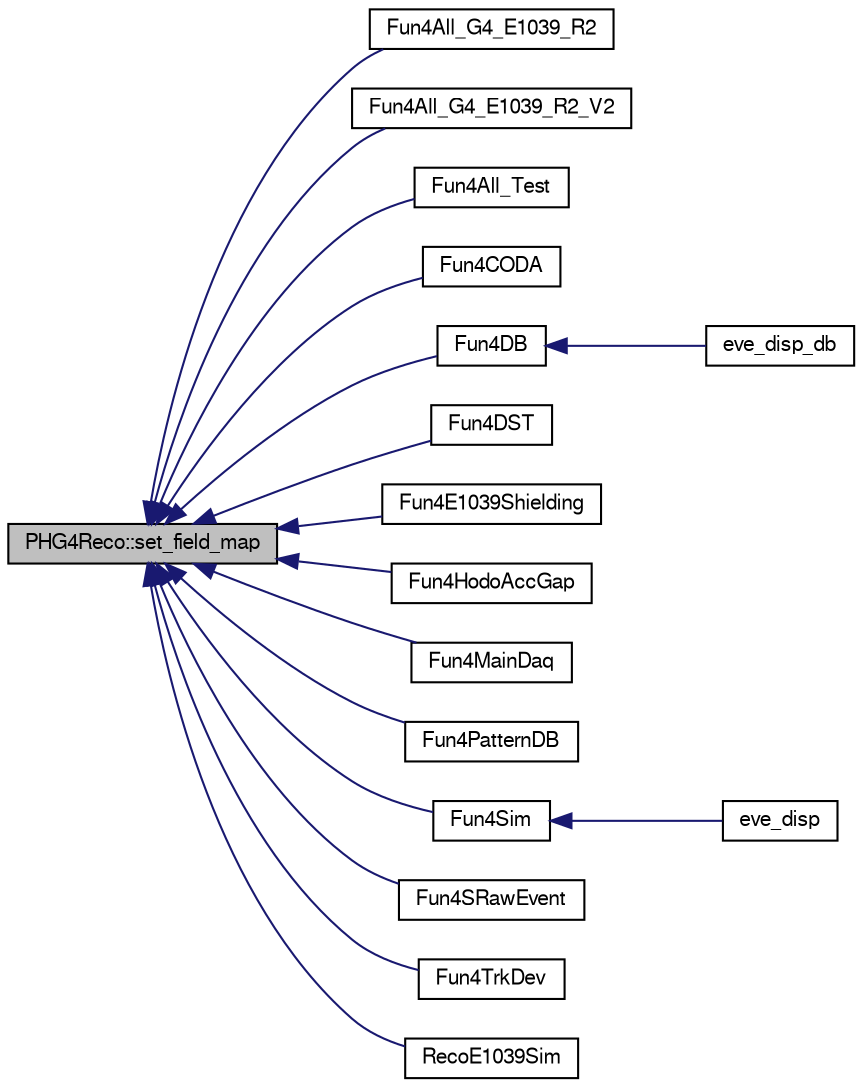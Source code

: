 digraph "PHG4Reco::set_field_map"
{
  bgcolor="transparent";
  edge [fontname="FreeSans",fontsize="10",labelfontname="FreeSans",labelfontsize="10"];
  node [fontname="FreeSans",fontsize="10",shape=record];
  rankdir="LR";
  Node1 [label="PHG4Reco::set_field_map",height=0.2,width=0.4,color="black", fillcolor="grey75", style="filled" fontcolor="black"];
  Node1 -> Node2 [dir="back",color="midnightblue",fontsize="10",style="solid",fontname="FreeSans"];
  Node2 [label="Fun4All_G4_E1039_R2",height=0.2,width=0.4,color="black",URL="$df/d98/Fun4All__G4__E1039__R2_8C.html#a0cc5938b98723b2d5216049aad7edb01"];
  Node1 -> Node3 [dir="back",color="midnightblue",fontsize="10",style="solid",fontname="FreeSans"];
  Node3 [label="Fun4All_G4_E1039_R2_V2",height=0.2,width=0.4,color="black",URL="$d1/d91/Fun4All__G4__E1039__R2__V2_8C.html#a89f8b08cddafb17f4ba14e509a0ca1db"];
  Node1 -> Node4 [dir="back",color="midnightblue",fontsize="10",style="solid",fontname="FreeSans"];
  Node4 [label="Fun4All_Test",height=0.2,width=0.4,color="black",URL="$d5/db4/Fun4All__Test_8C.html#ae69a57ea66fbed58544200f95796a66f"];
  Node1 -> Node5 [dir="back",color="midnightblue",fontsize="10",style="solid",fontname="FreeSans"];
  Node5 [label="Fun4CODA",height=0.2,width=0.4,color="black",URL="$db/dbe/Fun4CODA_8C.html#a1bbee777074605aa2a59ddf9b2b52742"];
  Node1 -> Node6 [dir="back",color="midnightblue",fontsize="10",style="solid",fontname="FreeSans"];
  Node6 [label="Fun4DB",height=0.2,width=0.4,color="black",URL="$df/dc0/Fun4DB_8C.html#a156048b96f7485e3cc410afbc05fc286"];
  Node6 -> Node7 [dir="back",color="midnightblue",fontsize="10",style="solid",fontname="FreeSans"];
  Node7 [label="eve_disp_db",height=0.2,width=0.4,color="black",URL="$de/d2a/eve__disp__db_8C.html#aa8b45dd9cf940c8aff427aed5d9db19f"];
  Node1 -> Node8 [dir="back",color="midnightblue",fontsize="10",style="solid",fontname="FreeSans"];
  Node8 [label="Fun4DST",height=0.2,width=0.4,color="black",URL="$de/daf/Fun4DST_8C.html#a6a43c5ad028285b022976fa872e60cbc"];
  Node1 -> Node9 [dir="back",color="midnightblue",fontsize="10",style="solid",fontname="FreeSans"];
  Node9 [label="Fun4E1039Shielding",height=0.2,width=0.4,color="black",URL="$d2/d24/Fun4E1039Shielding_8C.html#a42592782dd55d6e219305ff678a00dc2"];
  Node1 -> Node10 [dir="back",color="midnightblue",fontsize="10",style="solid",fontname="FreeSans"];
  Node10 [label="Fun4HodoAccGap",height=0.2,width=0.4,color="black",URL="$d6/d6a/Fun4HodoAccGap_8C.html#a7aaa0687f144d5e7b417d7e9ac5f36da"];
  Node1 -> Node11 [dir="back",color="midnightblue",fontsize="10",style="solid",fontname="FreeSans"];
  Node11 [label="Fun4MainDaq",height=0.2,width=0.4,color="black",URL="$de/d00/e1039-analysis_2OnlMonDev_2Fun4MainDaq_8C.html#ac28bfcc626ab9a3b0aea03bad954a5e5"];
  Node1 -> Node12 [dir="back",color="midnightblue",fontsize="10",style="solid",fontname="FreeSans"];
  Node12 [label="Fun4PatternDB",height=0.2,width=0.4,color="black",URL="$d7/d66/Fun4PatternDB_8C.html#a9e68afec0dfdd12961d550386529d5eb"];
  Node1 -> Node13 [dir="back",color="midnightblue",fontsize="10",style="solid",fontname="FreeSans"];
  Node13 [label="Fun4Sim",height=0.2,width=0.4,color="black",URL="$d7/d65/e1039-core_2macros_2Fun4Sim_8C.html#a5e9276116ae0064f58b288a1e0e4e3db"];
  Node13 -> Node14 [dir="back",color="midnightblue",fontsize="10",style="solid",fontname="FreeSans"];
  Node14 [label="eve_disp",height=0.2,width=0.4,color="black",URL="$d2/d96/eve__disp_8C.html#abeb034dea489ef1866373d2464ec5721"];
  Node1 -> Node15 [dir="back",color="midnightblue",fontsize="10",style="solid",fontname="FreeSans"];
  Node15 [label="Fun4SRawEvent",height=0.2,width=0.4,color="black",URL="$d8/de7/Fun4SRawEvent_8C.html#aaa9bb2e956ce860a8cb6e7845bcc4ed5"];
  Node1 -> Node16 [dir="back",color="midnightblue",fontsize="10",style="solid",fontname="FreeSans"];
  Node16 [label="Fun4TrkDev",height=0.2,width=0.4,color="black",URL="$d2/d3a/Fun4TrkDev_8C.html#abd98cf50196a6ad7cb2289d1f0442b73"];
  Node1 -> Node17 [dir="back",color="midnightblue",fontsize="10",style="solid",fontname="FreeSans"];
  Node17 [label="RecoE1039Sim",height=0.2,width=0.4,color="black",URL="$d0/d9c/RecoE1039Sim_8C.html#a07edfd7b51752cb53ea50911050a8511"];
}

